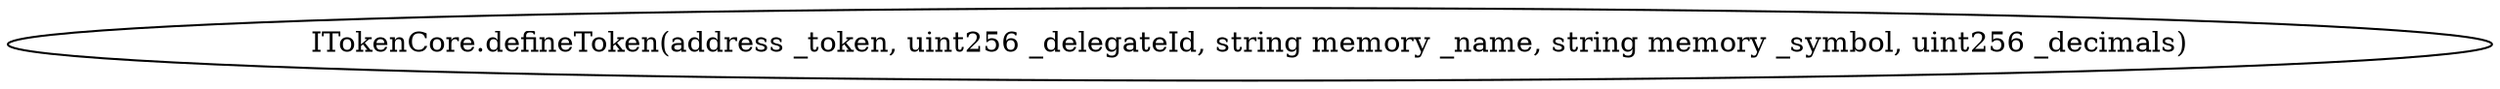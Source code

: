 digraph "" {
	graph [bb="0,0,1034.7,36"];
	node [label="\N"];
	"ITokenCore.defineToken(address _token, uint256 _delegateId, string memory _name, string memory _symbol, uint256 _decimals)"	 [height=0.5,
		pos="517.37,18",
		width=14.371];
}
digraph "" {
	graph [bb="0,0,1034.7,36"];
	node [label="\N"];
	"ITokenCore.defineToken(address _token, uint256 _delegateId, string memory _name, string memory _symbol, uint256 _decimals)"	 [height=0.5,
		pos="517.37,18",
		width=14.371];
}
digraph "" {
	graph [bb="0,0,1034.7,36"];
	node [label="\N"];
	"ITokenCore.defineToken(address _token, uint256 _delegateId, string memory _name, string memory _symbol, uint256 _decimals)"	 [height=0.5,
		pos="517.37,18",
		width=14.371];
}
digraph "" {
	graph [bb="0,0,1034.7,36"];
	node [label="\N"];
	"ITokenCore.defineToken(address _token, uint256 _delegateId, string memory _name, string memory _symbol, uint256 _decimals)"	 [height=0.5,
		pos="517.37,18",
		width=14.371];
}
digraph "" {
	graph [bb="0,0,1034.7,36"];
	node [label="\N"];
	"ITokenCore.defineToken(address _token, uint256 _delegateId, string memory _name, string memory _symbol, uint256 _decimals)"	 [height=0.5,
		pos="517.37,18",
		width=14.371];
}
